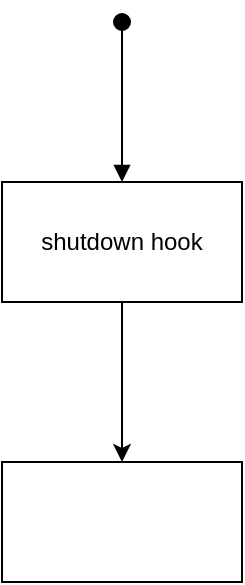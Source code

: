 <mxfile version="20.3.0" type="device"><diagram id="SJaDnJeHCN0EeIDfkIvk" name="第 1 页"><mxGraphModel dx="1370" dy="796" grid="1" gridSize="10" guides="1" tooltips="1" connect="1" arrows="1" fold="1" page="1" pageScale="1" pageWidth="827" pageHeight="1169" math="0" shadow="0"><root><mxCell id="0"/><mxCell id="1" parent="0"/><mxCell id="aF4da5hBBSKmblkYjrci-4" value="" style="edgeStyle=orthogonalEdgeStyle;rounded=0;orthogonalLoop=1;jettySize=auto;html=1;" edge="1" parent="1" source="aF4da5hBBSKmblkYjrci-1" target="aF4da5hBBSKmblkYjrci-3"><mxGeometry relative="1" as="geometry"/></mxCell><mxCell id="aF4da5hBBSKmblkYjrci-1" value="shutdown hook" style="rounded=0;whiteSpace=wrap;html=1;" vertex="1" parent="1"><mxGeometry x="380" y="190" width="120" height="60" as="geometry"/></mxCell><mxCell id="aF4da5hBBSKmblkYjrci-2" value="" style="html=1;verticalAlign=bottom;startArrow=oval;startFill=1;endArrow=block;startSize=8;rounded=0;entryX=0.5;entryY=0;entryDx=0;entryDy=0;" edge="1" parent="1" target="aF4da5hBBSKmblkYjrci-1"><mxGeometry width="60" relative="1" as="geometry"><mxPoint x="440" y="110" as="sourcePoint"/><mxPoint x="390" y="110" as="targetPoint"/></mxGeometry></mxCell><mxCell id="aF4da5hBBSKmblkYjrci-3" value="" style="whiteSpace=wrap;html=1;rounded=0;" vertex="1" parent="1"><mxGeometry x="380" y="330" width="120" height="60" as="geometry"/></mxCell></root></mxGraphModel></diagram></mxfile>